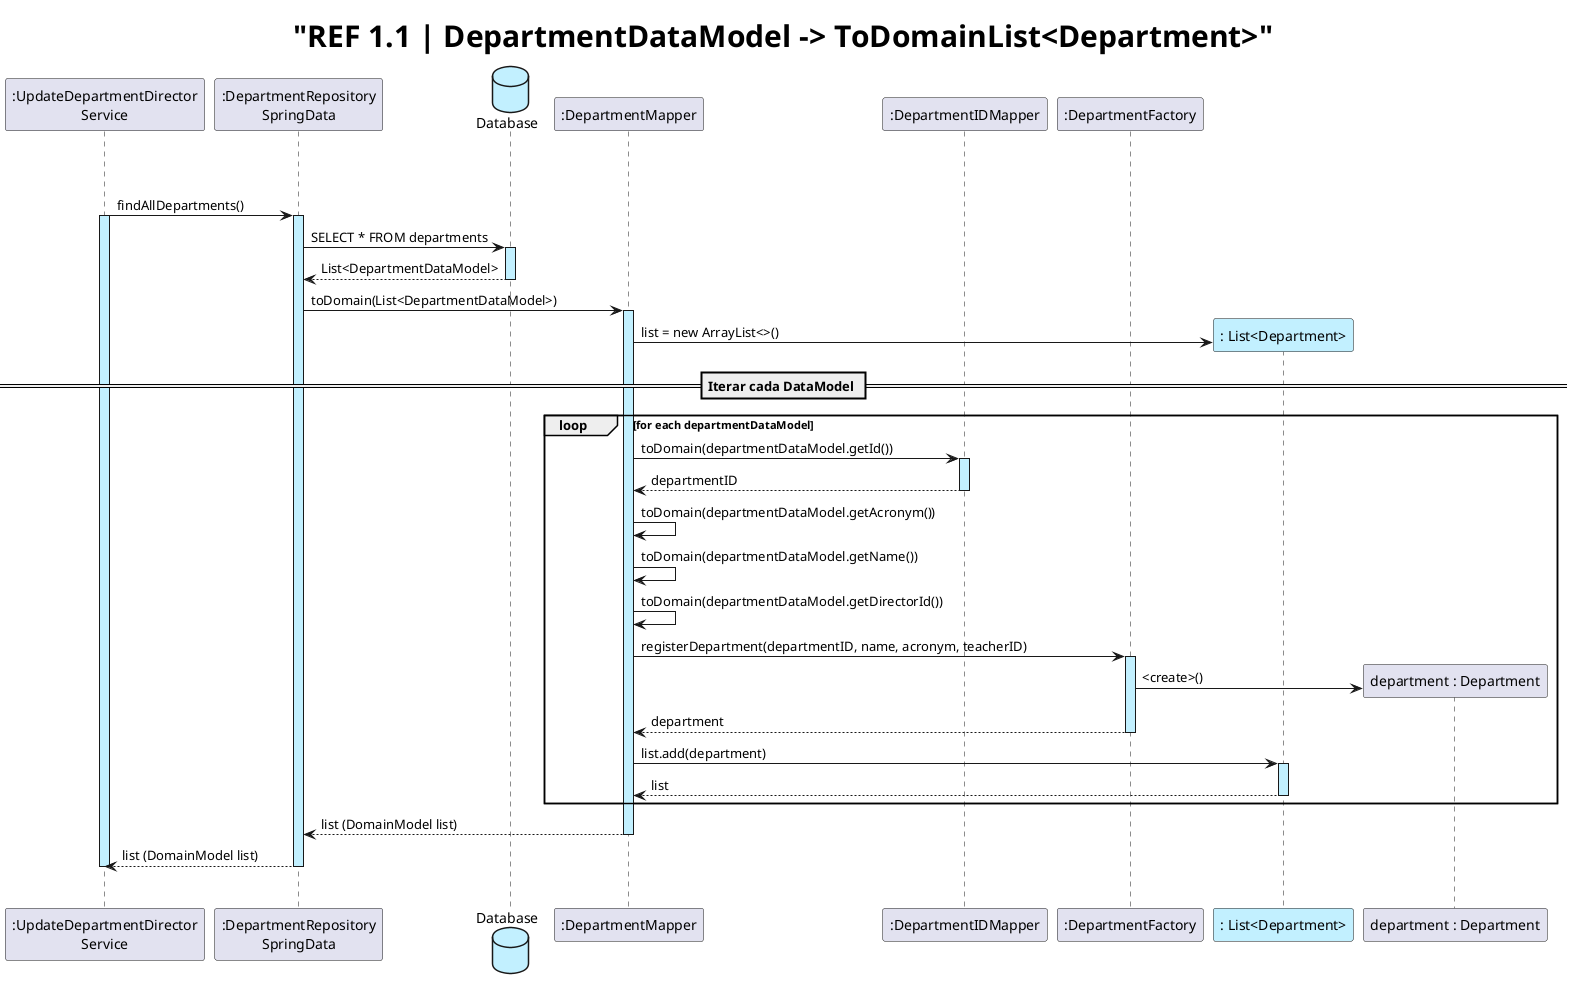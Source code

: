@startuml
title <size:30>"REF 1.1 | DepartmentDataModel -> ToDomainList<Department>"</size>

|||
participant ":UpdateDepartmentDirector\nService" as Service
participant ":DepartmentRepository\nSpringData" as Repository
database "Database" as DB #application
participant ":DepartmentMapper" as DM
participant ":DepartmentIDMapper" as DIDM
participant ":DepartmentFactory" as Factory

skinparam sequenceLifeLineBackgroundColor #application
|||

Service -> Repository++ : findAllDepartments()
Service ++
Repository -> DB ++ : SELECT * FROM departments
DB --> Repository -- : List<DepartmentDataModel>

Repository -> DM ++ : toDomain(List<DepartmentDataModel>)
create ": List<Department>" as DomainList #application
DM -> DomainList : list = new ArrayList<>()

== Iterar cada DataModel ==

loop for each departmentDataModel
    DM -> DIDM ++ : toDomain(departmentDataModel.getId())
    DIDM --> DM -- : departmentID

    DM -> DM : toDomain(departmentDataModel.getAcronym())

    DM -> DM : toDomain(departmentDataModel.getName())

    DM -> DM : toDomain(departmentDataModel.getDirectorId())

    DM -> Factory ++ : registerDepartment(departmentID, name, acronym, teacherID)
    create "department : Department" as D
    Factory -> D : <create>()
    Factory --> DM -- : department

    DM -> DomainList ++ : list.add(department)
    DomainList --> DM -- : list
end

DM --> Repository -- : list (DomainModel list)
Repository --> Service -- : list (DomainModel list)

Service --

|||

@enduml